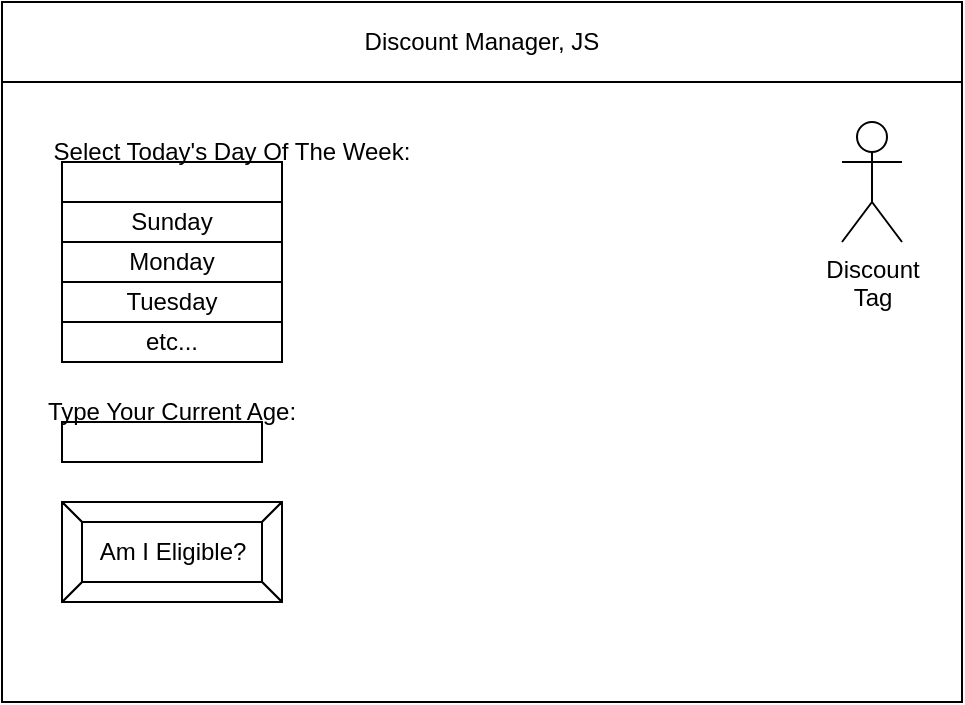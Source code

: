 <mxfile>
    <diagram id="pIaEtrtLPv3HG8r1JEND" name="Page-1">
        <mxGraphModel dx="895" dy="618" grid="1" gridSize="10" guides="1" tooltips="1" connect="1" arrows="1" fold="1" page="1" pageScale="1" pageWidth="850" pageHeight="1100" math="0" shadow="0">
            <root>
                <mxCell id="0"/>
                <mxCell id="1" parent="0"/>
                <mxCell id="2" value="" style="rounded=0;whiteSpace=wrap;html=1;" parent="1" vertex="1">
                    <mxGeometry x="80" y="80" width="480" height="350" as="geometry"/>
                </mxCell>
                <mxCell id="3" value="Discount Manager, JS" style="rounded=0;whiteSpace=wrap;html=1;" parent="1" vertex="1">
                    <mxGeometry x="80" y="80" width="480" height="40" as="geometry"/>
                </mxCell>
                <mxCell id="6" value="Am I Eligible?" style="labelPosition=center;verticalLabelPosition=middle;align=center;html=1;shape=mxgraph.basic.button;dx=10;" parent="1" vertex="1">
                    <mxGeometry x="110" y="330" width="110" height="50" as="geometry"/>
                </mxCell>
                <mxCell id="7" value="Discount&lt;br&gt;Tag" style="shape=umlActor;verticalLabelPosition=bottom;verticalAlign=top;html=1;outlineConnect=0;" vertex="1" parent="1">
                    <mxGeometry x="500" y="140" width="30" height="60" as="geometry"/>
                </mxCell>
                <mxCell id="8" value="" style="rounded=0;whiteSpace=wrap;html=1;" vertex="1" parent="1">
                    <mxGeometry x="110" y="160" width="110" height="20" as="geometry"/>
                </mxCell>
                <mxCell id="9" value="Select Today's Day Of The Week:" style="text;html=1;strokeColor=none;fillColor=none;align=center;verticalAlign=middle;whiteSpace=wrap;rounded=0;" vertex="1" parent="1">
                    <mxGeometry x="100" y="150" width="190" height="10" as="geometry"/>
                </mxCell>
                <mxCell id="11" value="Sunday" style="rounded=0;whiteSpace=wrap;html=1;" vertex="1" parent="1">
                    <mxGeometry x="110" y="180" width="110" height="20" as="geometry"/>
                </mxCell>
                <mxCell id="12" value="Monday" style="rounded=0;whiteSpace=wrap;html=1;" vertex="1" parent="1">
                    <mxGeometry x="110" y="200" width="110" height="20" as="geometry"/>
                </mxCell>
                <mxCell id="13" value="Tuesday" style="rounded=0;whiteSpace=wrap;html=1;" vertex="1" parent="1">
                    <mxGeometry x="110" y="220" width="110" height="20" as="geometry"/>
                </mxCell>
                <mxCell id="14" value="etc..." style="rounded=0;whiteSpace=wrap;html=1;" vertex="1" parent="1">
                    <mxGeometry x="110" y="240" width="110" height="20" as="geometry"/>
                </mxCell>
                <mxCell id="15" value="" style="rounded=0;whiteSpace=wrap;html=1;" vertex="1" parent="1">
                    <mxGeometry x="110" y="290" width="100" height="20" as="geometry"/>
                </mxCell>
                <mxCell id="16" value="Type Your Current Age:" style="text;html=1;strokeColor=none;fillColor=none;align=center;verticalAlign=middle;whiteSpace=wrap;rounded=0;" vertex="1" parent="1">
                    <mxGeometry x="100" y="280" width="130" height="10" as="geometry"/>
                </mxCell>
            </root>
        </mxGraphModel>
    </diagram>
</mxfile>